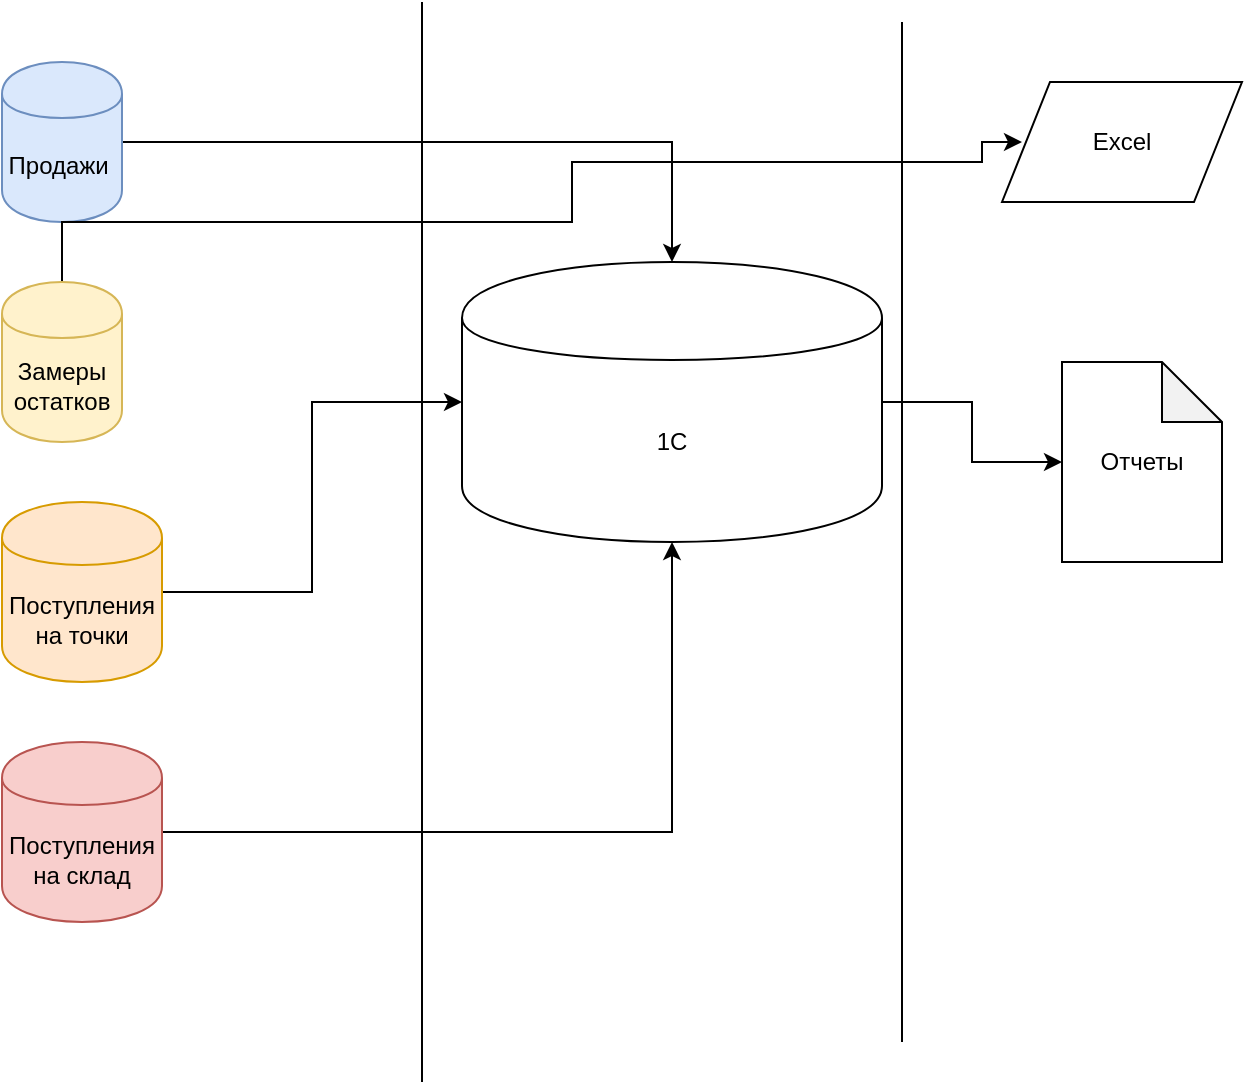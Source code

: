 <mxfile version="13.3.9" type="device"><diagram name="Page-1" id="aaaa8250-4180-3840-79b5-4cada1eebb92"><mxGraphModel dx="1185" dy="638" grid="1" gridSize="10" guides="1" tooltips="1" connect="1" arrows="1" fold="1" page="1" pageScale="1" pageWidth="850" pageHeight="1100" background="#ffffff" math="0" shadow="0"><root><mxCell id="0"/><mxCell id="1" parent="0"/><mxCell id="wkRTj_BBuwGKuZ-TOKjK-7" style="edgeStyle=orthogonalEdgeStyle;rounded=0;orthogonalLoop=1;jettySize=auto;html=1;" edge="1" parent="1" source="wkRTj_BBuwGKuZ-TOKjK-1" target="wkRTj_BBuwGKuZ-TOKjK-6"><mxGeometry relative="1" as="geometry"/></mxCell><mxCell id="wkRTj_BBuwGKuZ-TOKjK-1" value="Продажи&amp;nbsp;" style="shape=cylinder;whiteSpace=wrap;html=1;boundedLbl=1;backgroundOutline=1;fillColor=#dae8fc;strokeColor=#6c8ebf;" vertex="1" parent="1"><mxGeometry x="110" y="100" width="60" height="80" as="geometry"/></mxCell><mxCell id="wkRTj_BBuwGKuZ-TOKjK-14" style="edgeStyle=orthogonalEdgeStyle;rounded=0;orthogonalLoop=1;jettySize=auto;html=1;entryX=0;entryY=0.5;entryDx=0;entryDy=0;" edge="1" parent="1" source="wkRTj_BBuwGKuZ-TOKjK-2"><mxGeometry relative="1" as="geometry"><mxPoint x="620" y="140" as="targetPoint"/><Array as="points"><mxPoint x="140" y="180"/><mxPoint x="395" y="180"/><mxPoint x="395" y="150"/><mxPoint x="600" y="150"/><mxPoint x="600" y="140"/></Array></mxGeometry></mxCell><mxCell id="wkRTj_BBuwGKuZ-TOKjK-2" value="Замеры остатков" style="shape=cylinder;whiteSpace=wrap;html=1;boundedLbl=1;backgroundOutline=1;fillColor=#fff2cc;strokeColor=#d6b656;" vertex="1" parent="1"><mxGeometry x="110" y="210" width="60" height="80" as="geometry"/></mxCell><mxCell id="wkRTj_BBuwGKuZ-TOKjK-10" value="" style="edgeStyle=orthogonalEdgeStyle;rounded=0;orthogonalLoop=1;jettySize=auto;html=1;" edge="1" parent="1" source="wkRTj_BBuwGKuZ-TOKjK-3" target="wkRTj_BBuwGKuZ-TOKjK-6"><mxGeometry relative="1" as="geometry"><mxPoint x="270" y="365" as="targetPoint"/></mxGeometry></mxCell><mxCell id="wkRTj_BBuwGKuZ-TOKjK-3" value="Поступления на точки" style="shape=cylinder;whiteSpace=wrap;html=1;boundedLbl=1;backgroundOutline=1;fillColor=#ffe6cc;strokeColor=#d79b00;" vertex="1" parent="1"><mxGeometry x="110" y="320" width="80" height="90" as="geometry"/></mxCell><mxCell id="wkRTj_BBuwGKuZ-TOKjK-11" style="edgeStyle=orthogonalEdgeStyle;rounded=0;orthogonalLoop=1;jettySize=auto;html=1;" edge="1" parent="1" source="wkRTj_BBuwGKuZ-TOKjK-4" target="wkRTj_BBuwGKuZ-TOKjK-6"><mxGeometry relative="1" as="geometry"/></mxCell><mxCell id="wkRTj_BBuwGKuZ-TOKjK-4" value="Поступления на склад" style="shape=cylinder;whiteSpace=wrap;html=1;boundedLbl=1;backgroundOutline=1;fillColor=#f8cecc;strokeColor=#b85450;" vertex="1" parent="1"><mxGeometry x="110" y="440" width="80" height="90" as="geometry"/></mxCell><mxCell id="wkRTj_BBuwGKuZ-TOKjK-20" style="edgeStyle=orthogonalEdgeStyle;rounded=0;orthogonalLoop=1;jettySize=auto;html=1;entryX=0;entryY=0.5;entryDx=0;entryDy=0;entryPerimeter=0;" edge="1" parent="1" source="wkRTj_BBuwGKuZ-TOKjK-6" target="wkRTj_BBuwGKuZ-TOKjK-19"><mxGeometry relative="1" as="geometry"/></mxCell><mxCell id="wkRTj_BBuwGKuZ-TOKjK-6" value="1С" style="shape=cylinder;whiteSpace=wrap;html=1;boundedLbl=1;backgroundOutline=1;" vertex="1" parent="1"><mxGeometry x="340" y="200" width="210" height="140" as="geometry"/></mxCell><mxCell id="wkRTj_BBuwGKuZ-TOKjK-15" value="" style="endArrow=none;html=1;" edge="1" parent="1"><mxGeometry width="50" height="50" relative="1" as="geometry"><mxPoint x="320" y="610" as="sourcePoint"/><mxPoint x="320" y="70" as="targetPoint"/></mxGeometry></mxCell><mxCell id="wkRTj_BBuwGKuZ-TOKjK-16" value="" style="endArrow=none;html=1;" edge="1" parent="1"><mxGeometry width="50" height="50" relative="1" as="geometry"><mxPoint x="560" y="590" as="sourcePoint"/><mxPoint x="560" y="80" as="targetPoint"/></mxGeometry></mxCell><mxCell id="wkRTj_BBuwGKuZ-TOKjK-18" value="Excel" style="shape=parallelogram;perimeter=parallelogramPerimeter;whiteSpace=wrap;html=1;" vertex="1" parent="1"><mxGeometry x="610" y="110" width="120" height="60" as="geometry"/></mxCell><mxCell id="wkRTj_BBuwGKuZ-TOKjK-19" value="Отчеты" style="shape=note;whiteSpace=wrap;html=1;backgroundOutline=1;darkOpacity=0.05;" vertex="1" parent="1"><mxGeometry x="640" y="250" width="80" height="100" as="geometry"/></mxCell></root></mxGraphModel></diagram></mxfile>